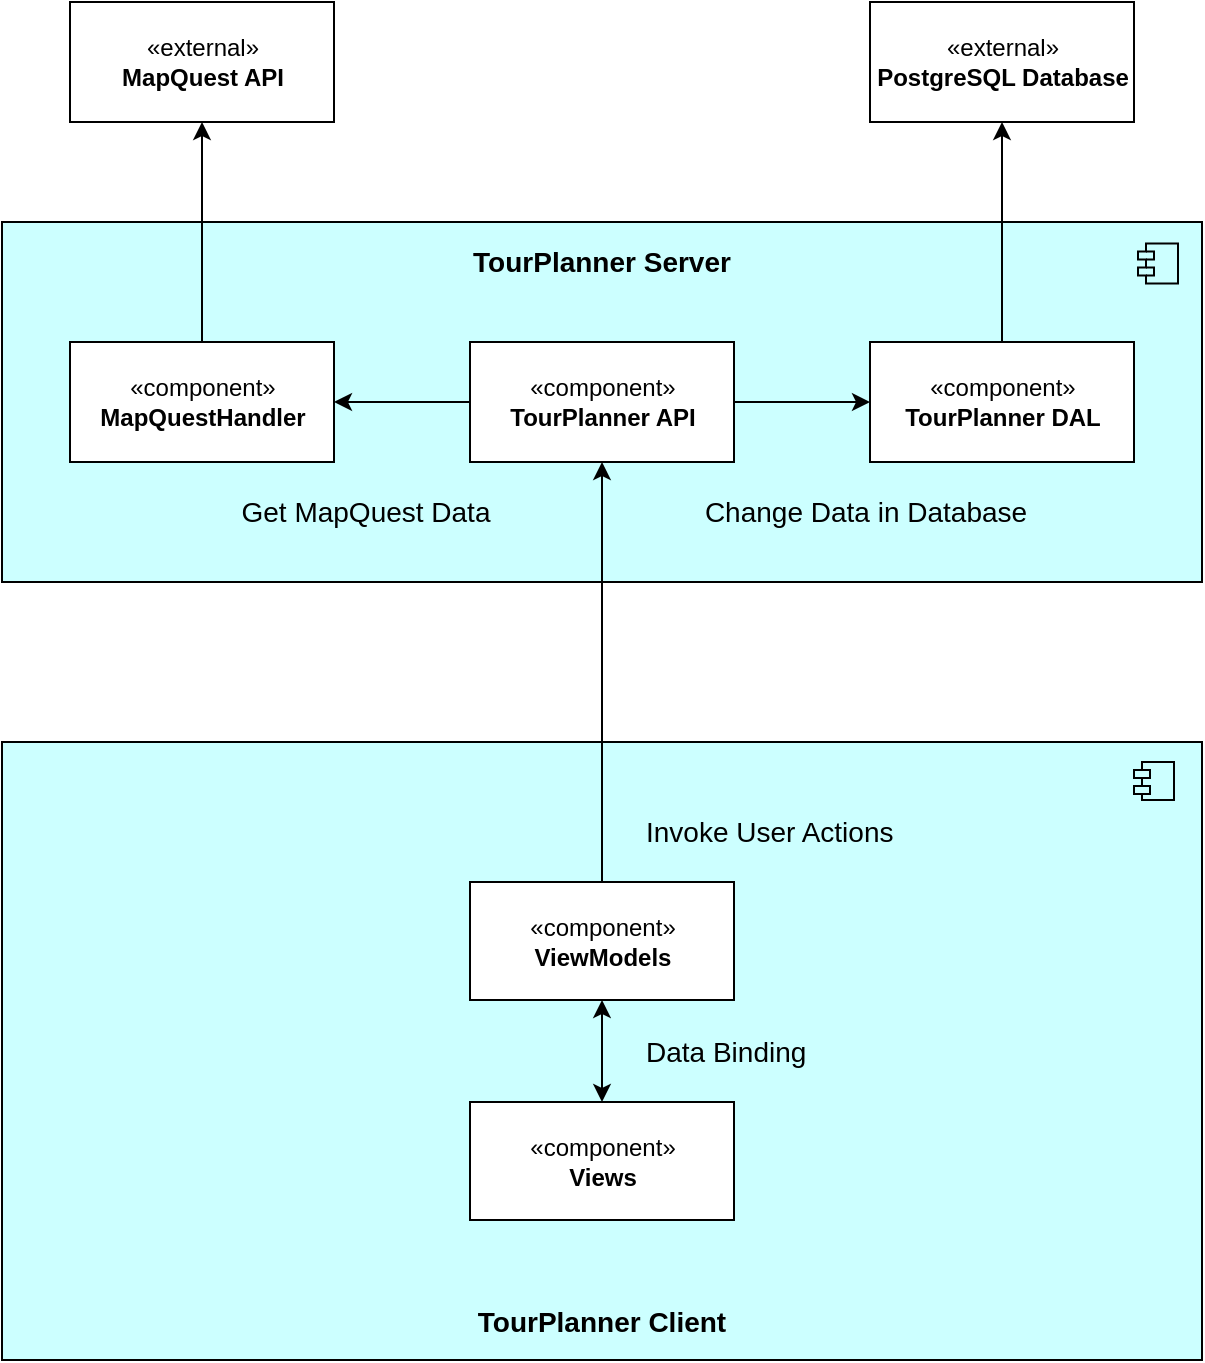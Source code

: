 <mxfile version="15.7.3" type="device"><diagram id="EkRrzrDEgNjFKN_9dOw8" name="Seite-1"><mxGraphModel dx="1102" dy="857" grid="1" gridSize="10" guides="1" tooltips="1" connect="1" arrows="1" fold="1" page="1" pageScale="1" pageWidth="827" pageHeight="1169" math="0" shadow="0"><root><mxCell id="0"/><mxCell id="1" parent="0"/><mxCell id="OAxpw8vTHqimlCDdk_dc-21" value="" style="rounded=0;whiteSpace=wrap;html=1;gradientColor=none;fillColor=#CCFFFF;" parent="1" vertex="1"><mxGeometry x="114" y="680" width="600" height="309" as="geometry"/></mxCell><mxCell id="OAxpw8vTHqimlCDdk_dc-19" value="" style="group;fillColor=none;" parent="1" vertex="1" connectable="0"><mxGeometry x="114" y="420" width="600" height="180" as="geometry"/></mxCell><mxCell id="OAxpw8vTHqimlCDdk_dc-17" value="" style="rounded=0;whiteSpace=wrap;html=1;gradientColor=none;fillColor=#CCFFFF;" parent="OAxpw8vTHqimlCDdk_dc-19" vertex="1"><mxGeometry width="600" height="180" as="geometry"/></mxCell><mxCell id="OAxpw8vTHqimlCDdk_dc-18" value="&lt;b style=&quot;font-size: 14px;&quot;&gt;TourPlanner Server&lt;/b&gt;" style="text;html=1;strokeColor=none;fillColor=none;align=center;verticalAlign=middle;whiteSpace=wrap;rounded=0;fontSize=14;" parent="OAxpw8vTHqimlCDdk_dc-19" vertex="1"><mxGeometry x="194" width="212" height="40" as="geometry"/></mxCell><mxCell id="OAxpw8vTHqimlCDdk_dc-26" value="" style="shape=module;jettyWidth=8;jettyHeight=4;fillColor=#CCFFFF;gradientColor=none;" parent="OAxpw8vTHqimlCDdk_dc-19" vertex="1"><mxGeometry x="568" y="10.71" width="20" height="20" as="geometry"/></mxCell><mxCell id="OAxpw8vTHqimlCDdk_dc-31" value="Change Data in Database" style="text;html=1;strokeColor=none;fillColor=none;align=center;verticalAlign=middle;whiteSpace=wrap;rounded=0;fontSize=14;" parent="OAxpw8vTHqimlCDdk_dc-19" vertex="1"><mxGeometry x="346" y="130" width="172" height="30" as="geometry"/></mxCell><mxCell id="OAxpw8vTHqimlCDdk_dc-32" value="Get MapQuest Data" style="text;html=1;strokeColor=none;fillColor=none;align=center;verticalAlign=middle;whiteSpace=wrap;rounded=0;fontSize=14;" parent="OAxpw8vTHqimlCDdk_dc-19" vertex="1"><mxGeometry x="96" y="130" width="172" height="30" as="geometry"/></mxCell><mxCell id="OAxpw8vTHqimlCDdk_dc-2" value="«external»&lt;br&gt;&lt;b&gt;MapQuest API&lt;/b&gt;" style="html=1;" parent="1" vertex="1"><mxGeometry x="148" y="310" width="132" height="60" as="geometry"/></mxCell><mxCell id="OAxpw8vTHqimlCDdk_dc-3" value="«external»&lt;br&gt;&lt;b&gt;PostgreSQL Database&lt;/b&gt;" style="html=1;" parent="1" vertex="1"><mxGeometry x="548" y="310" width="132" height="60" as="geometry"/></mxCell><mxCell id="OAxpw8vTHqimlCDdk_dc-13" style="edgeStyle=orthogonalEdgeStyle;rounded=0;orthogonalLoop=1;jettySize=auto;html=1;startArrow=none;startFill=0;endArrow=classic;endFill=1;" parent="1" source="OAxpw8vTHqimlCDdk_dc-4" target="OAxpw8vTHqimlCDdk_dc-5" edge="1"><mxGeometry relative="1" as="geometry"/></mxCell><mxCell id="OAxpw8vTHqimlCDdk_dc-14" style="edgeStyle=orthogonalEdgeStyle;rounded=0;orthogonalLoop=1;jettySize=auto;html=1;startArrow=none;startFill=0;endArrow=classic;endFill=1;" parent="1" source="OAxpw8vTHqimlCDdk_dc-4" target="OAxpw8vTHqimlCDdk_dc-6" edge="1"><mxGeometry relative="1" as="geometry"/></mxCell><mxCell id="OAxpw8vTHqimlCDdk_dc-4" value="«component»&lt;br&gt;&lt;b&gt;TourPlanner API&lt;/b&gt;" style="html=1;" parent="1" vertex="1"><mxGeometry x="348" y="480" width="132" height="60" as="geometry"/></mxCell><mxCell id="OAxpw8vTHqimlCDdk_dc-16" style="edgeStyle=orthogonalEdgeStyle;rounded=0;orthogonalLoop=1;jettySize=auto;html=1;startArrow=none;startFill=0;endArrow=classic;endFill=1;" parent="1" source="OAxpw8vTHqimlCDdk_dc-5" target="OAxpw8vTHqimlCDdk_dc-3" edge="1"><mxGeometry relative="1" as="geometry"/></mxCell><mxCell id="OAxpw8vTHqimlCDdk_dc-5" value="«component»&lt;br&gt;&lt;b&gt;TourPlanner DAL&lt;/b&gt;" style="html=1;" parent="1" vertex="1"><mxGeometry x="548" y="480" width="132" height="60" as="geometry"/></mxCell><mxCell id="OAxpw8vTHqimlCDdk_dc-15" style="edgeStyle=orthogonalEdgeStyle;rounded=0;orthogonalLoop=1;jettySize=auto;html=1;startArrow=none;startFill=0;endArrow=classic;endFill=1;" parent="1" source="OAxpw8vTHqimlCDdk_dc-6" target="OAxpw8vTHqimlCDdk_dc-2" edge="1"><mxGeometry relative="1" as="geometry"/></mxCell><mxCell id="OAxpw8vTHqimlCDdk_dc-6" value="«component»&lt;br&gt;&lt;b&gt;MapQuestHandler&lt;/b&gt;" style="html=1;" parent="1" vertex="1"><mxGeometry x="148" y="480" width="132" height="60" as="geometry"/></mxCell><mxCell id="OAxpw8vTHqimlCDdk_dc-10" style="edgeStyle=orthogonalEdgeStyle;rounded=0;orthogonalLoop=1;jettySize=auto;html=1;startArrow=classic;startFill=1;" parent="1" source="OAxpw8vTHqimlCDdk_dc-8" target="OAxpw8vTHqimlCDdk_dc-9" edge="1"><mxGeometry relative="1" as="geometry"/></mxCell><mxCell id="OAxpw8vTHqimlCDdk_dc-11" style="edgeStyle=orthogonalEdgeStyle;rounded=0;orthogonalLoop=1;jettySize=auto;html=1;startArrow=none;startFill=0;endArrow=classic;endFill=1;" parent="1" source="OAxpw8vTHqimlCDdk_dc-8" target="OAxpw8vTHqimlCDdk_dc-4" edge="1"><mxGeometry relative="1" as="geometry"><mxPoint x="414" y="780" as="targetPoint"/></mxGeometry></mxCell><mxCell id="OAxpw8vTHqimlCDdk_dc-8" value="«component»&lt;br&gt;&lt;b&gt;ViewModels&lt;/b&gt;" style="html=1;" parent="1" vertex="1"><mxGeometry x="348" y="750" width="132" height="59" as="geometry"/></mxCell><mxCell id="OAxpw8vTHqimlCDdk_dc-9" value="«component»&lt;br&gt;&lt;b&gt;Views&lt;/b&gt;" style="html=1;" parent="1" vertex="1"><mxGeometry x="348" y="860" width="132" height="59" as="geometry"/></mxCell><mxCell id="OAxpw8vTHqimlCDdk_dc-22" value="&lt;b style=&quot;font-size: 14px;&quot;&gt;TourPlanner Client&lt;/b&gt;" style="text;html=1;strokeColor=none;fillColor=none;align=center;verticalAlign=middle;whiteSpace=wrap;rounded=0;fontSize=14;" parent="1" vertex="1"><mxGeometry x="308" y="950" width="212" height="39" as="geometry"/></mxCell><mxCell id="OAxpw8vTHqimlCDdk_dc-25" value="" style="shape=module;jettyWidth=8;jettyHeight=4;fillColor=#CCFFFF;gradientColor=none;" parent="1" vertex="1"><mxGeometry x="680" y="690" width="20" height="19" as="geometry"/></mxCell><mxCell id="OAxpw8vTHqimlCDdk_dc-29" value="Data Binding" style="text;html=1;strokeColor=none;fillColor=none;align=left;verticalAlign=middle;whiteSpace=wrap;rounded=0;fontSize=14;" parent="1" vertex="1"><mxGeometry x="434" y="820" width="230" height="29" as="geometry"/></mxCell><mxCell id="OAxpw8vTHqimlCDdk_dc-30" value="Invoke User Actions" style="text;html=1;strokeColor=none;fillColor=none;align=left;verticalAlign=middle;whiteSpace=wrap;rounded=0;fontSize=14;" parent="1" vertex="1"><mxGeometry x="434" y="710" width="230" height="29" as="geometry"/></mxCell></root></mxGraphModel></diagram></mxfile>